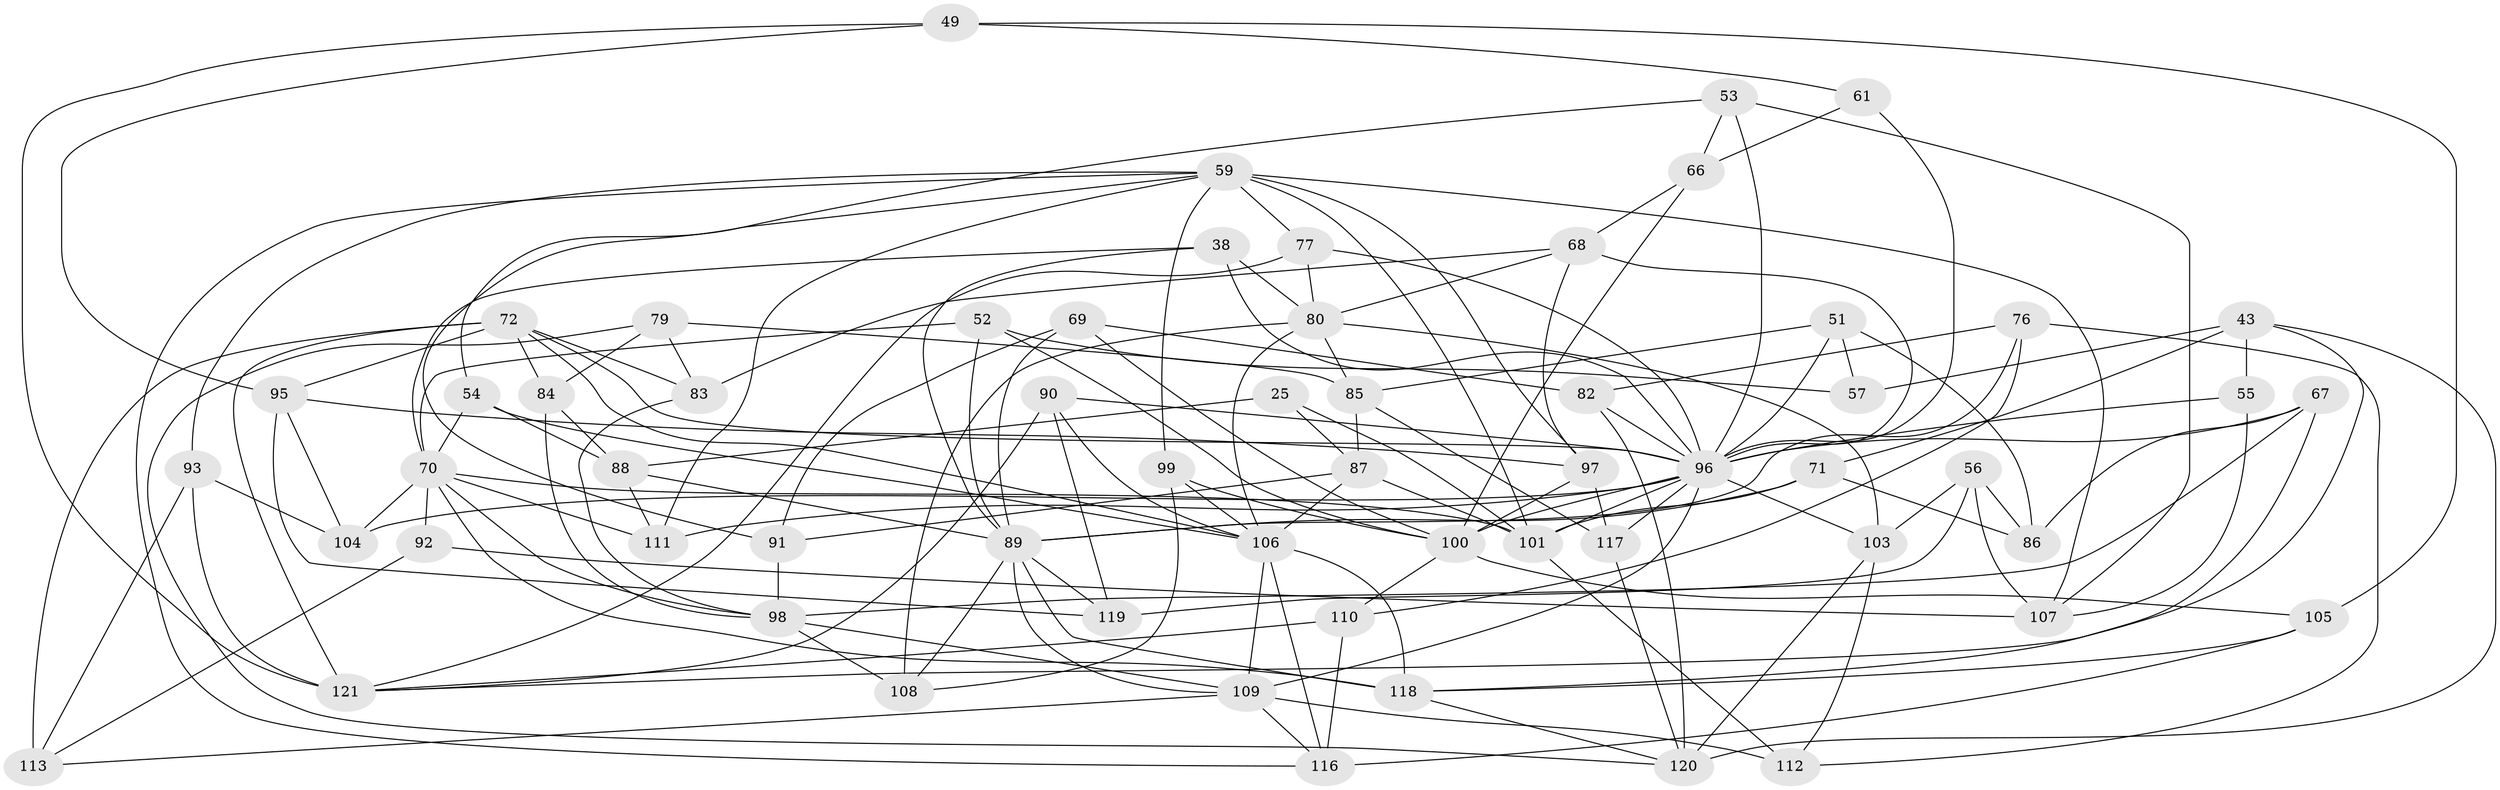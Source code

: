 // original degree distribution, {4: 1.0}
// Generated by graph-tools (version 1.1) at 2025/58/03/09/25 04:58:25]
// undirected, 60 vertices, 153 edges
graph export_dot {
graph [start="1"]
  node [color=gray90,style=filled];
  25;
  38;
  43 [super="+20"];
  49;
  51;
  52;
  53;
  54;
  55;
  56;
  57;
  59 [super="+40"];
  61;
  66;
  67;
  68 [super="+65"];
  69;
  70 [super="+3+7+21"];
  71;
  72 [super="+19"];
  76;
  77;
  79;
  80 [super="+30+34"];
  82;
  83;
  84;
  85 [super="+48"];
  86;
  87 [super="+78"];
  88 [super="+13"];
  89 [super="+31+46+75"];
  90;
  91;
  92;
  93;
  95 [super="+26"];
  96 [super="+14+28+73+64"];
  97 [super="+17"];
  98 [super="+5+22"];
  99;
  100 [super="+36+45+41"];
  101 [super="+81"];
  103 [super="+74"];
  104;
  105 [super="+1"];
  106 [super="+50"];
  107 [super="+47"];
  108;
  109 [super="+102"];
  110;
  111;
  112;
  113;
  116 [super="+58"];
  117;
  118 [super="+114"];
  119;
  120 [super="+44"];
  121 [super="+24+115"];
  25 -- 101;
  25 -- 88 [weight=2];
  25 -- 87;
  38 -- 70;
  38 -- 96;
  38 -- 89;
  38 -- 80;
  43 -- 57 [weight=2];
  43 -- 120;
  43 -- 71;
  43 -- 55;
  43 -- 121;
  49 -- 61;
  49 -- 95;
  49 -- 105;
  49 -- 121;
  51 -- 86;
  51 -- 57;
  51 -- 96;
  51 -- 85;
  52 -- 57;
  52 -- 70;
  52 -- 89;
  52 -- 100;
  53 -- 96;
  53 -- 54;
  53 -- 66;
  53 -- 107;
  54 -- 88;
  54 -- 106;
  54 -- 70;
  55 -- 107;
  55 -- 96 [weight=2];
  56 -- 119;
  56 -- 103;
  56 -- 86;
  56 -- 107;
  59 -- 93;
  59 -- 116;
  59 -- 97 [weight=2];
  59 -- 99;
  59 -- 101;
  59 -- 107;
  59 -- 77;
  59 -- 111;
  59 -- 91;
  61 -- 96 [weight=2];
  61 -- 66;
  66 -- 100;
  66 -- 68;
  67 -- 86;
  67 -- 98;
  67 -- 96;
  67 -- 118;
  68 -- 83;
  68 -- 80;
  68 -- 96 [weight=2];
  68 -- 97;
  69 -- 82;
  69 -- 91;
  69 -- 89;
  69 -- 100;
  70 -- 104;
  70 -- 118 [weight=2];
  70 -- 92;
  70 -- 111;
  70 -- 98;
  70 -- 101;
  71 -- 86;
  71 -- 89;
  71 -- 101;
  72 -- 113;
  72 -- 83;
  72 -- 84;
  72 -- 95 [weight=2];
  72 -- 121 [weight=2];
  72 -- 96;
  72 -- 106 [weight=2];
  76 -- 110;
  76 -- 112;
  76 -- 82;
  76 -- 89;
  77 -- 80;
  77 -- 121;
  77 -- 96;
  79 -- 84;
  79 -- 83;
  79 -- 85;
  79 -- 120;
  80 -- 108;
  80 -- 103;
  80 -- 85 [weight=2];
  80 -- 106;
  82 -- 96;
  82 -- 120;
  83 -- 98;
  84 -- 88;
  84 -- 98;
  85 -- 117;
  85 -- 87;
  87 -- 91;
  87 -- 101;
  87 -- 106 [weight=2];
  88 -- 111;
  88 -- 89;
  89 -- 109;
  89 -- 118 [weight=3];
  89 -- 108;
  89 -- 119;
  90 -- 119;
  90 -- 121;
  90 -- 96;
  90 -- 106;
  91 -- 98;
  92 -- 107 [weight=2];
  92 -- 113;
  93 -- 113;
  93 -- 104;
  93 -- 121;
  95 -- 104;
  95 -- 97;
  95 -- 119;
  96 -- 109 [weight=5];
  96 -- 101 [weight=2];
  96 -- 103 [weight=2];
  96 -- 100 [weight=2];
  96 -- 104;
  96 -- 111;
  96 -- 117;
  97 -- 117;
  97 -- 100 [weight=3];
  98 -- 108;
  98 -- 109 [weight=2];
  99 -- 108;
  99 -- 100;
  99 -- 106;
  100 -- 105 [weight=2];
  100 -- 110;
  101 -- 112;
  103 -- 112;
  103 -- 120;
  105 -- 116 [weight=2];
  105 -- 118;
  106 -- 118 [weight=2];
  106 -- 109;
  106 -- 116;
  109 -- 112;
  109 -- 113;
  109 -- 116;
  110 -- 121;
  110 -- 116;
  117 -- 120;
  118 -- 120;
}
